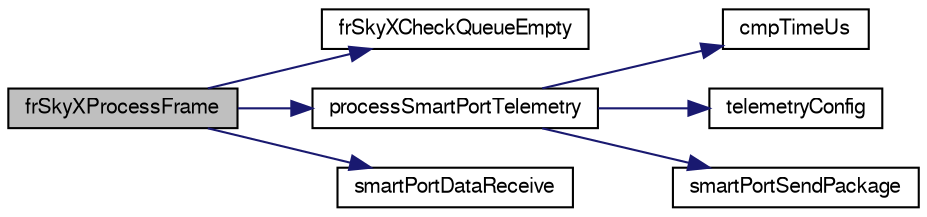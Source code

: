 digraph "frSkyXProcessFrame"
{
  edge [fontname="FreeSans",fontsize="10",labelfontname="FreeSans",labelfontsize="10"];
  node [fontname="FreeSans",fontsize="10",shape=record];
  rankdir="LR";
  Node1 [label="frSkyXProcessFrame",height=0.2,width=0.4,color="black", fillcolor="grey75", style="filled", fontcolor="black"];
  Node1 -> Node2 [color="midnightblue",fontsize="10",style="solid",fontname="FreeSans"];
  Node2 [label="frSkyXCheckQueueEmpty",height=0.2,width=0.4,color="black", fillcolor="white", style="filled",URL="$cc2500__frsky__x_8c.html#ad99f671f88c91ae883727c744f9029bb"];
  Node1 -> Node3 [color="midnightblue",fontsize="10",style="solid",fontname="FreeSans"];
  Node3 [label="processSmartPortTelemetry",height=0.2,width=0.4,color="black", fillcolor="white", style="filled",URL="$cc2500__smartport_8c.html#acf3a8d1078f5695a69662408caf80a1c"];
  Node3 -> Node4 [color="midnightblue",fontsize="10",style="solid",fontname="FreeSans"];
  Node4 [label="cmpTimeUs",height=0.2,width=0.4,color="black", fillcolor="white", style="filled",URL="$cc2500__compat_8h.html#aa95c92cdd0d6a0d1687304143281c15d"];
  Node3 -> Node5 [color="midnightblue",fontsize="10",style="solid",fontname="FreeSans"];
  Node5 [label="telemetryConfig",height=0.2,width=0.4,color="black", fillcolor="white", style="filled",URL="$cc2500__settings_8c.html#a74f4a205266f997c4a2f7dc30582744b"];
  Node3 -> Node6 [color="midnightblue",fontsize="10",style="solid",fontname="FreeSans"];
  Node6 [label="smartPortSendPackage",height=0.2,width=0.4,color="black", fillcolor="white", style="filled",URL="$cc2500__smartport_8c.html#ac88c2c7956aedb0ac01db630bc714dce"];
  Node1 -> Node7 [color="midnightblue",fontsize="10",style="solid",fontname="FreeSans"];
  Node7 [label="smartPortDataReceive",height=0.2,width=0.4,color="black", fillcolor="white", style="filled",URL="$cc2500__smartport_8c.html#a34331e4923adaea6cc4633276350fb47"];
}
